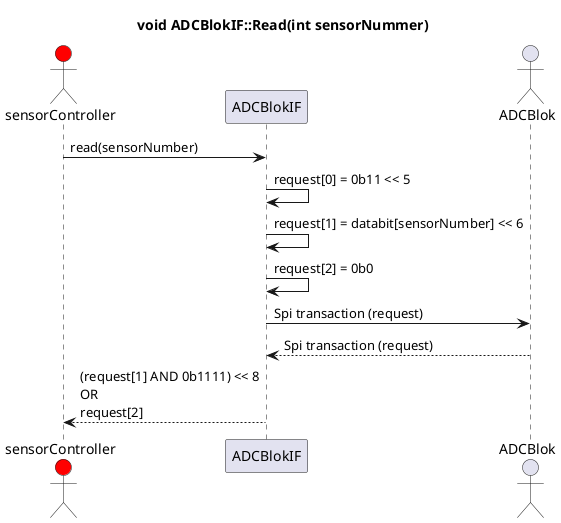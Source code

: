 @startuml ADCBlokRead
title void ADCBlokIF::Read(int sensorNummer)

skinparam MaxMessageSize 300

actor sensorController as SC #red
participant ADCBlokIF as ADCIF
actor ADCBlok as ADC

SC -> ADCIF : read(sensorNumber)
ADCIF -> ADCIF : request[0] = 0b11 << 5
ADCIF -> ADCIF : request[1] = databit[sensorNumber] << 6
ADCIF -> ADCIF : request[2] = 0b0
ADCIF -> ADC : Spi transaction (request)
ADC --> ADCIF : Spi transaction (request)
ADCIF --> SC : (request[1] AND 0b1111) << 8 \nOR \nrequest[2] 

@enduml